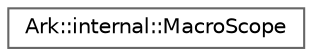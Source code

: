 digraph "Graphical Class Hierarchy"
{
 // INTERACTIVE_SVG=YES
 // LATEX_PDF_SIZE
  bgcolor="transparent";
  edge [fontname=Helvetica,fontsize=10,labelfontname=Helvetica,labelfontsize=10];
  node [fontname=Helvetica,fontsize=10,shape=box,height=0.2,width=0.4];
  rankdir="LR";
  Node0 [label="Ark::internal::MacroScope",height=0.2,width=0.4,color="grey40", fillcolor="white", style="filled",URL="$d6/d42/classArk_1_1internal_1_1MacroScope.html",tooltip=" "];
}
